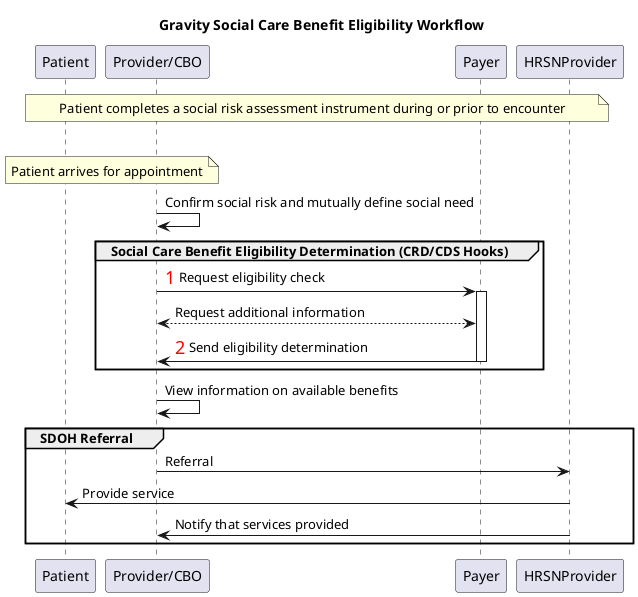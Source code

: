 @startuml
title Gravity Social Care Benefit Eligibility Workflow

participant Patient
participant "Provider/CBO" as Provider
participant Payer
participant HRSNProvider

note across: Patient completes a social risk assessment instrument during or prior to encounter
'Provider -> Patient: Screening Questionnaire
'Patient -> Provider: Screening QuestionnaireResponse
|||
note over Provider, Patient: Patient arrives for appointment
Provider -> Provider: Confirm social risk and mutually define social need
group Social Care Benefit Eligibility Determination (CRD/CDS Hooks)
  autonumber 1 "<font color=red size=18>"
  Provider -> Payer: Request eligibility check
  autonumber stop
  activate Payer

  Payer <--> Provider: Request additional information

  autonumber 2 "<font color=red size=18>"
  Payer -> Provider: Send eligibility determination
  autonumber stop
  deactivate Payer
end
Provider -> Provider: View information on available benefits

group SDOH Referral
  Provider -> HRSNProvider: Referral
  HRSNProvider -> Patient: Provide service
  HRSNProvider -> Provider: Notify that services provided
end
@enduml
